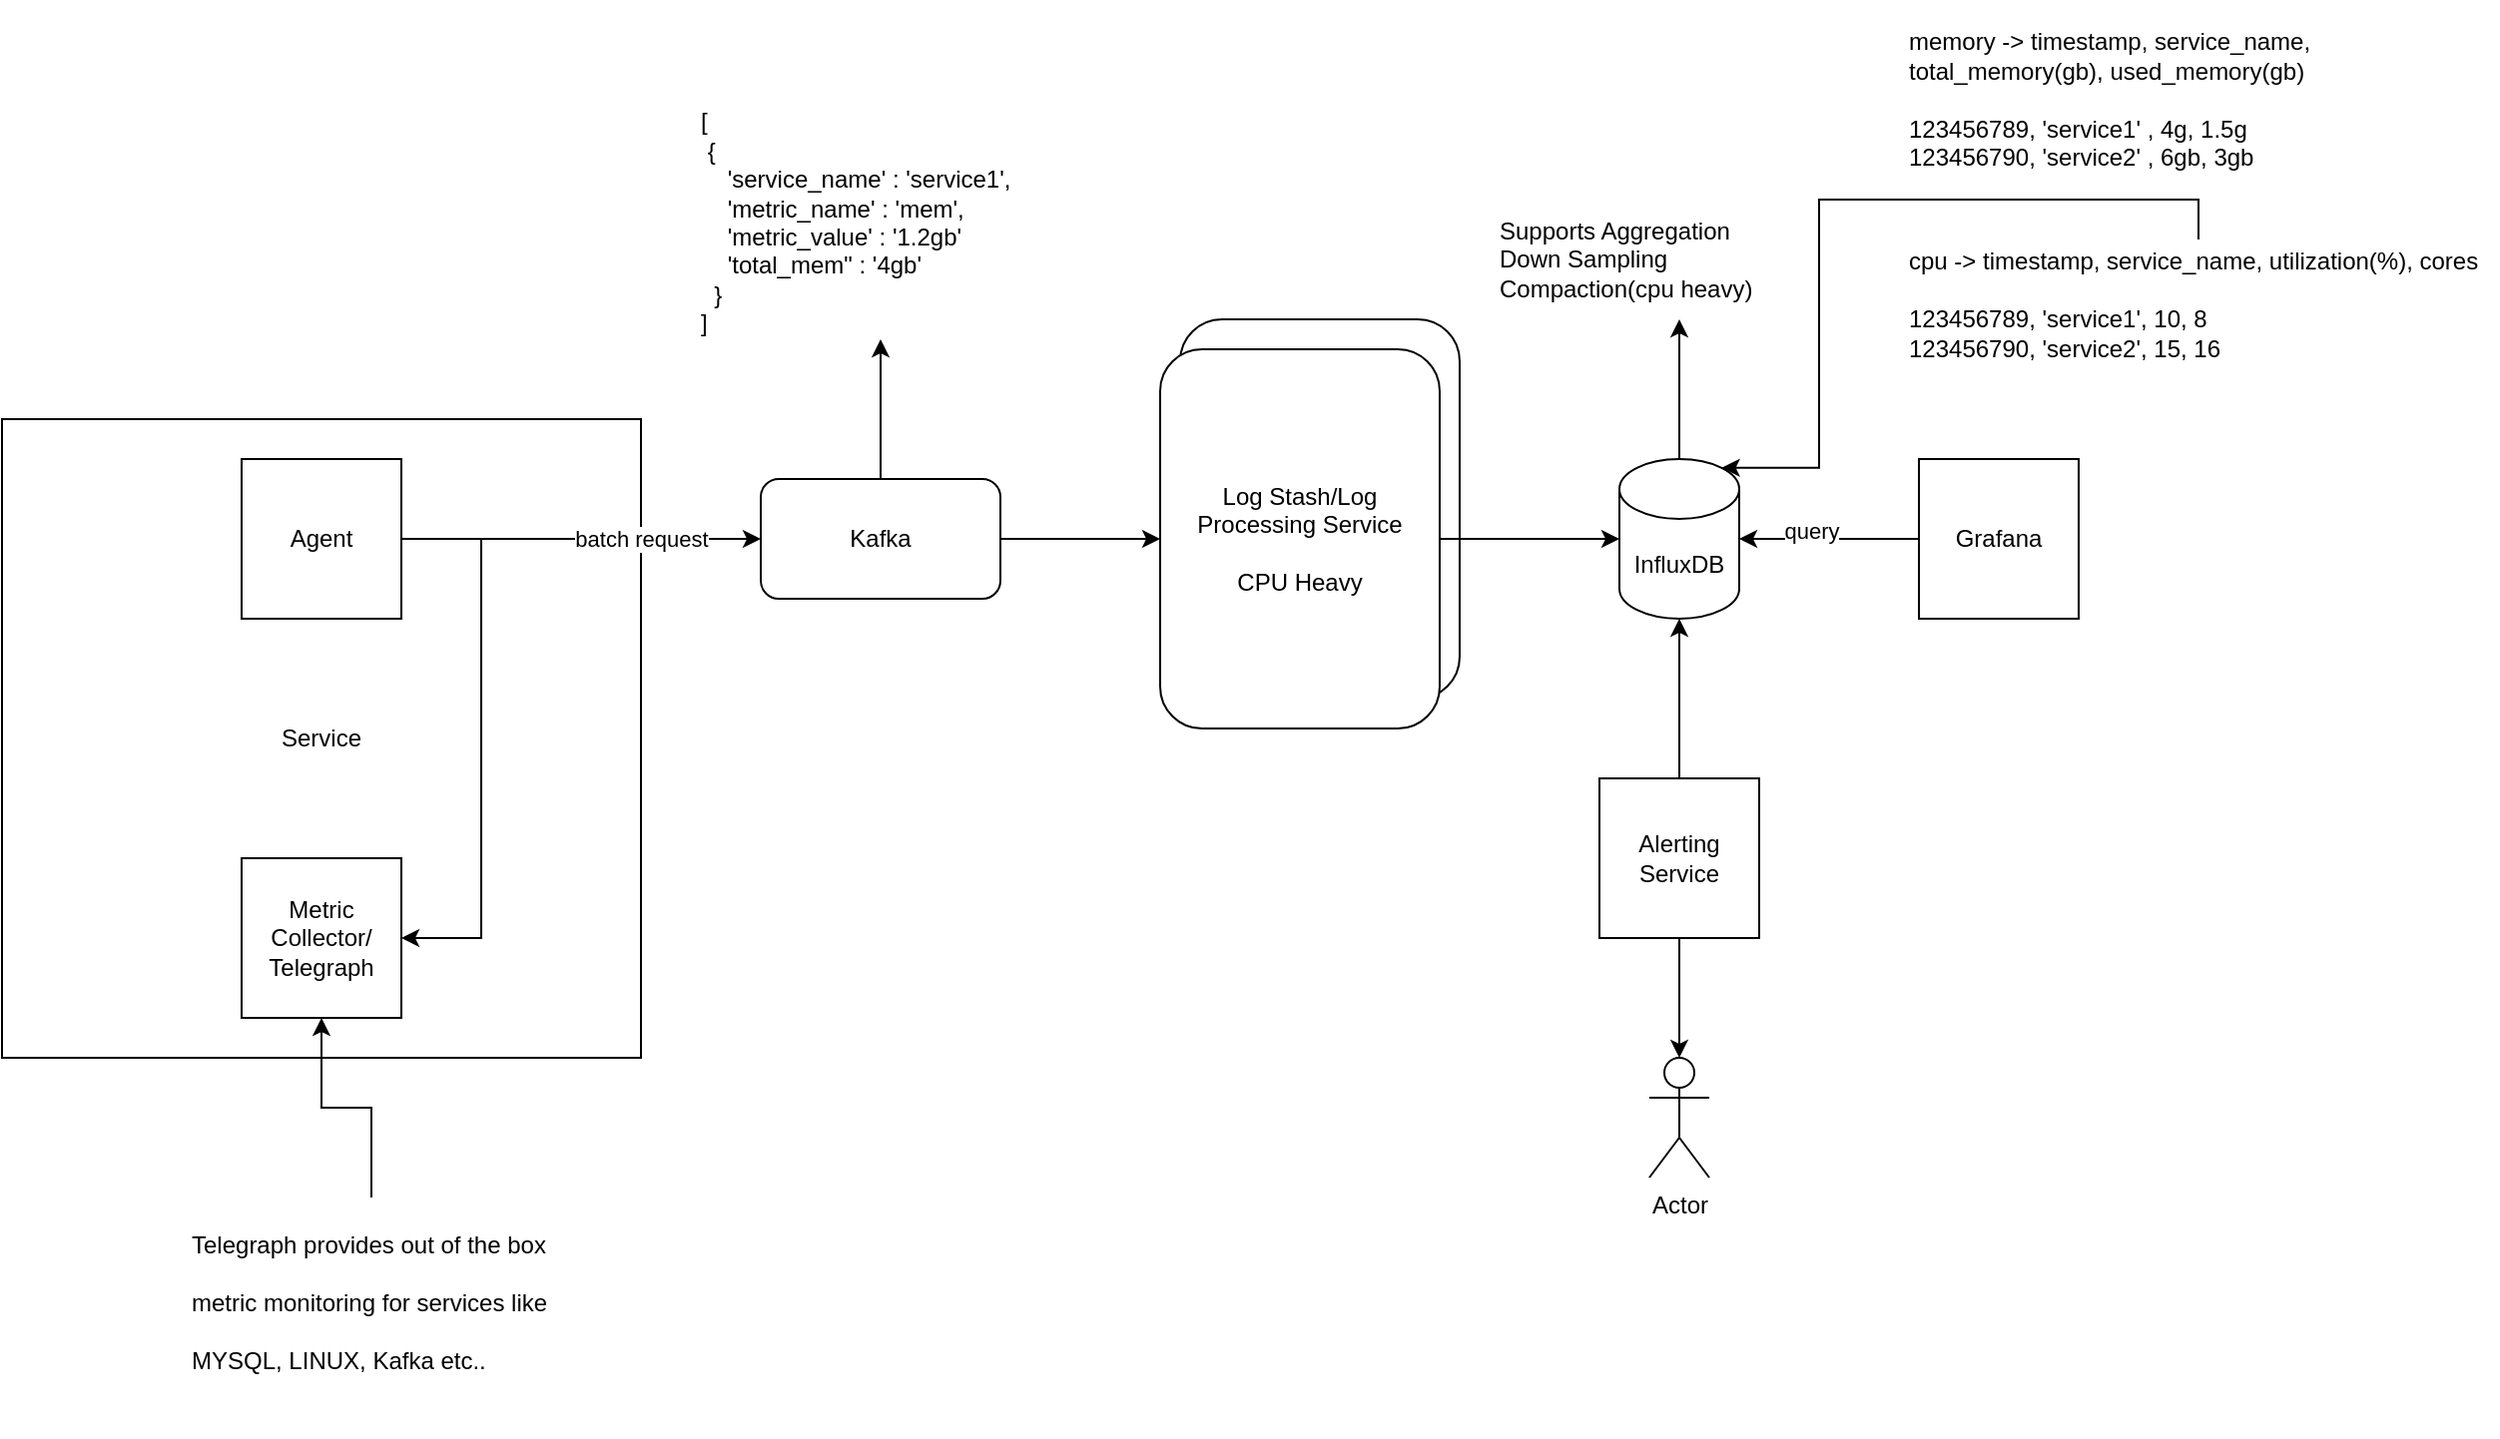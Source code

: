<mxfile version="14.6.13" type="device"><diagram id="NN86xV3HuQc0iCyvqP3j" name="Page-1"><mxGraphModel dx="887" dy="1186" grid="1" gridSize="10" guides="1" tooltips="1" connect="1" arrows="1" fold="1" page="1" pageScale="1" pageWidth="850" pageHeight="1100" math="0" shadow="0"><root><mxCell id="0"/><mxCell id="1" parent="0"/><mxCell id="GXOOYaUBXq-zCirw6stT-26" value="Log Stash/Log Processing Ser" style="rounded=1;whiteSpace=wrap;html=1;" vertex="1" parent="1"><mxGeometry x="670" y="190" width="140" height="190" as="geometry"/></mxCell><mxCell id="GXOOYaUBXq-zCirw6stT-1" value="Service" style="whiteSpace=wrap;html=1;aspect=fixed;" vertex="1" parent="1"><mxGeometry x="80" y="240" width="320" height="320" as="geometry"/></mxCell><mxCell id="GXOOYaUBXq-zCirw6stT-4" style="edgeStyle=orthogonalEdgeStyle;rounded=0;orthogonalLoop=1;jettySize=auto;html=1;entryX=0;entryY=0.5;entryDx=0;entryDy=0;" edge="1" parent="1" source="GXOOYaUBXq-zCirw6stT-2" target="GXOOYaUBXq-zCirw6stT-12"><mxGeometry relative="1" as="geometry"><mxPoint x="550" y="300" as="targetPoint"/></mxGeometry></mxCell><mxCell id="GXOOYaUBXq-zCirw6stT-24" value="batch request" style="edgeLabel;html=1;align=center;verticalAlign=middle;resizable=0;points=[];" vertex="1" connectable="0" parent="GXOOYaUBXq-zCirw6stT-4"><mxGeometry x="-0.089" relative="1" as="geometry"><mxPoint x="38" as="offset"/></mxGeometry></mxCell><mxCell id="GXOOYaUBXq-zCirw6stT-11" style="edgeStyle=orthogonalEdgeStyle;rounded=0;orthogonalLoop=1;jettySize=auto;html=1;entryX=1;entryY=0.5;entryDx=0;entryDy=0;" edge="1" parent="1" source="GXOOYaUBXq-zCirw6stT-2" target="GXOOYaUBXq-zCirw6stT-3"><mxGeometry relative="1" as="geometry"><Array as="points"><mxPoint x="320" y="300"/><mxPoint x="320" y="500"/></Array></mxGeometry></mxCell><mxCell id="GXOOYaUBXq-zCirw6stT-2" value="Agent" style="whiteSpace=wrap;html=1;aspect=fixed;" vertex="1" parent="1"><mxGeometry x="200" y="260" width="80" height="80" as="geometry"/></mxCell><mxCell id="GXOOYaUBXq-zCirw6stT-3" value="Metric&lt;br&gt;Collector/ Telegraph" style="whiteSpace=wrap;html=1;aspect=fixed;" vertex="1" parent="1"><mxGeometry x="200" y="460" width="80" height="80" as="geometry"/></mxCell><mxCell id="GXOOYaUBXq-zCirw6stT-15" style="edgeStyle=orthogonalEdgeStyle;rounded=0;orthogonalLoop=1;jettySize=auto;html=1;" edge="1" parent="1" source="GXOOYaUBXq-zCirw6stT-12" target="GXOOYaUBXq-zCirw6stT-13"><mxGeometry relative="1" as="geometry"/></mxCell><mxCell id="GXOOYaUBXq-zCirw6stT-37" style="edgeStyle=orthogonalEdgeStyle;rounded=0;orthogonalLoop=1;jettySize=auto;html=1;" edge="1" parent="1" source="GXOOYaUBXq-zCirw6stT-12" target="GXOOYaUBXq-zCirw6stT-36"><mxGeometry relative="1" as="geometry"/></mxCell><mxCell id="GXOOYaUBXq-zCirw6stT-12" value="Kafka" style="rounded=1;whiteSpace=wrap;html=1;" vertex="1" parent="1"><mxGeometry x="460" y="270" width="120" height="60" as="geometry"/></mxCell><mxCell id="GXOOYaUBXq-zCirw6stT-20" style="edgeStyle=orthogonalEdgeStyle;rounded=0;orthogonalLoop=1;jettySize=auto;html=1;entryX=0;entryY=0.5;entryDx=0;entryDy=0;entryPerimeter=0;" edge="1" parent="1" source="GXOOYaUBXq-zCirw6stT-13" target="GXOOYaUBXq-zCirw6stT-16"><mxGeometry relative="1" as="geometry"/></mxCell><mxCell id="GXOOYaUBXq-zCirw6stT-13" value="Log Stash/Log Processing Service&lt;br&gt;&lt;br&gt;CPU Heavy" style="rounded=1;whiteSpace=wrap;html=1;" vertex="1" parent="1"><mxGeometry x="660" y="205" width="140" height="190" as="geometry"/></mxCell><mxCell id="GXOOYaUBXq-zCirw6stT-30" style="edgeStyle=orthogonalEdgeStyle;rounded=0;orthogonalLoop=1;jettySize=auto;html=1;" edge="1" parent="1" source="GXOOYaUBXq-zCirw6stT-16" target="GXOOYaUBXq-zCirw6stT-29"><mxGeometry relative="1" as="geometry"/></mxCell><mxCell id="GXOOYaUBXq-zCirw6stT-16" value="InfluxDB" style="shape=cylinder3;whiteSpace=wrap;html=1;boundedLbl=1;backgroundOutline=1;size=15;" vertex="1" parent="1"><mxGeometry x="890" y="260" width="60" height="80" as="geometry"/></mxCell><mxCell id="GXOOYaUBXq-zCirw6stT-22" style="edgeStyle=orthogonalEdgeStyle;rounded=0;orthogonalLoop=1;jettySize=auto;html=1;entryX=1;entryY=0.5;entryDx=0;entryDy=0;entryPerimeter=0;" edge="1" parent="1" source="GXOOYaUBXq-zCirw6stT-21" target="GXOOYaUBXq-zCirw6stT-16"><mxGeometry relative="1" as="geometry"/></mxCell><mxCell id="GXOOYaUBXq-zCirw6stT-23" value="query" style="edgeLabel;html=1;align=center;verticalAlign=middle;resizable=0;points=[];" vertex="1" connectable="0" parent="GXOOYaUBXq-zCirw6stT-22"><mxGeometry x="0.2" y="-4" relative="1" as="geometry"><mxPoint as="offset"/></mxGeometry></mxCell><mxCell id="GXOOYaUBXq-zCirw6stT-21" value="Grafana" style="whiteSpace=wrap;html=1;aspect=fixed;" vertex="1" parent="1"><mxGeometry x="1040" y="260" width="80" height="80" as="geometry"/></mxCell><mxCell id="GXOOYaUBXq-zCirw6stT-28" style="edgeStyle=orthogonalEdgeStyle;rounded=0;orthogonalLoop=1;jettySize=auto;html=1;" edge="1" parent="1" source="GXOOYaUBXq-zCirw6stT-27" target="GXOOYaUBXq-zCirw6stT-3"><mxGeometry relative="1" as="geometry"/></mxCell><mxCell id="GXOOYaUBXq-zCirw6stT-27" value="&lt;h1&gt;&lt;span style=&quot;font-size: 12px ; font-weight: normal&quot;&gt;Telegraph provides out of the box metric monitoring for services like MYSQL, LINUX, Kafka etc..&amp;nbsp;&lt;/span&gt;&lt;br&gt;&lt;/h1&gt;" style="text;html=1;strokeColor=none;fillColor=none;spacing=5;spacingTop=-20;whiteSpace=wrap;overflow=hidden;rounded=0;" vertex="1" parent="1"><mxGeometry x="170" y="630" width="190" height="120" as="geometry"/></mxCell><mxCell id="GXOOYaUBXq-zCirw6stT-29" value="&lt;br&gt;&lt;br&gt;Supports Aggregation&amp;nbsp; &amp;nbsp;&lt;br&gt;Down Sampling&lt;br&gt;Compaction(cpu heavy)&amp;nbsp;" style="text;html=1;strokeColor=none;fillColor=none;spacing=5;spacingTop=-20;whiteSpace=wrap;overflow=hidden;rounded=0;" vertex="1" parent="1"><mxGeometry x="825" y="120" width="190" height="70" as="geometry"/></mxCell><mxCell id="GXOOYaUBXq-zCirw6stT-33" style="edgeStyle=orthogonalEdgeStyle;rounded=0;orthogonalLoop=1;jettySize=auto;html=1;entryX=0.5;entryY=1;entryDx=0;entryDy=0;entryPerimeter=0;" edge="1" parent="1" source="GXOOYaUBXq-zCirw6stT-32" target="GXOOYaUBXq-zCirw6stT-16"><mxGeometry relative="1" as="geometry"/></mxCell><mxCell id="GXOOYaUBXq-zCirw6stT-35" style="edgeStyle=orthogonalEdgeStyle;rounded=0;orthogonalLoop=1;jettySize=auto;html=1;" edge="1" parent="1" source="GXOOYaUBXq-zCirw6stT-32" target="GXOOYaUBXq-zCirw6stT-34"><mxGeometry relative="1" as="geometry"/></mxCell><mxCell id="GXOOYaUBXq-zCirw6stT-32" value="Alerting Service" style="whiteSpace=wrap;html=1;aspect=fixed;" vertex="1" parent="1"><mxGeometry x="880" y="420" width="80" height="80" as="geometry"/></mxCell><mxCell id="GXOOYaUBXq-zCirw6stT-34" value="Actor" style="shape=umlActor;verticalLabelPosition=bottom;verticalAlign=top;html=1;outlineConnect=0;" vertex="1" parent="1"><mxGeometry x="905" y="560" width="30" height="60" as="geometry"/></mxCell><mxCell id="GXOOYaUBXq-zCirw6stT-36" value="&lt;br&gt;[&lt;br&gt;&amp;nbsp;{&lt;br&gt;&amp;nbsp; &amp;nbsp; 'service_name' : 'service1',&lt;br&gt;&amp;nbsp; &amp;nbsp; 'metric_name' : 'mem',&lt;br&gt;&amp;nbsp; &amp;nbsp; 'metric_value' : '1.2gb'&lt;br&gt;&amp;nbsp; &amp;nbsp; 'total_mem&quot; : '4gb'&lt;br&gt;&amp;nbsp; }&lt;br&gt;]" style="text;html=1;strokeColor=none;fillColor=none;spacing=5;spacingTop=-20;whiteSpace=wrap;overflow=hidden;rounded=0;" vertex="1" parent="1"><mxGeometry x="425" y="80" width="190" height="120" as="geometry"/></mxCell><mxCell id="GXOOYaUBXq-zCirw6stT-39" style="edgeStyle=orthogonalEdgeStyle;rounded=0;orthogonalLoop=1;jettySize=auto;html=1;entryX=0.855;entryY=0;entryDx=0;entryDy=4.35;entryPerimeter=0;" edge="1" parent="1" source="GXOOYaUBXq-zCirw6stT-38" target="GXOOYaUBXq-zCirw6stT-16"><mxGeometry relative="1" as="geometry"><Array as="points"><mxPoint x="990" y="130"/><mxPoint x="990" y="264"/></Array></mxGeometry></mxCell><mxCell id="GXOOYaUBXq-zCirw6stT-38" value="&lt;br&gt;cpu -&amp;gt; timestamp, service_name, utilization(%), cores&lt;br&gt;&lt;br&gt;123456789, 'service1', 10, 8&lt;br&gt;123456790, 'service2', 15, 16" style="text;html=1;strokeColor=none;fillColor=none;spacing=5;spacingTop=-20;whiteSpace=wrap;overflow=hidden;rounded=0;" vertex="1" parent="1"><mxGeometry x="1030" y="150" width="300" height="80" as="geometry"/></mxCell><mxCell id="GXOOYaUBXq-zCirw6stT-40" value="&lt;br&gt;memory -&amp;gt; timestamp, service_name, total_memory(gb), used_memory(gb)&lt;br&gt;&lt;br&gt;123456789, 'service1' , 4g, 1.5g&lt;br&gt;123456790, 'service2' , 6gb, 3gb" style="text;html=1;strokeColor=none;fillColor=none;spacing=5;spacingTop=-20;whiteSpace=wrap;overflow=hidden;rounded=0;" vertex="1" parent="1"><mxGeometry x="1030" y="40" width="300" height="80" as="geometry"/></mxCell></root></mxGraphModel></diagram></mxfile>